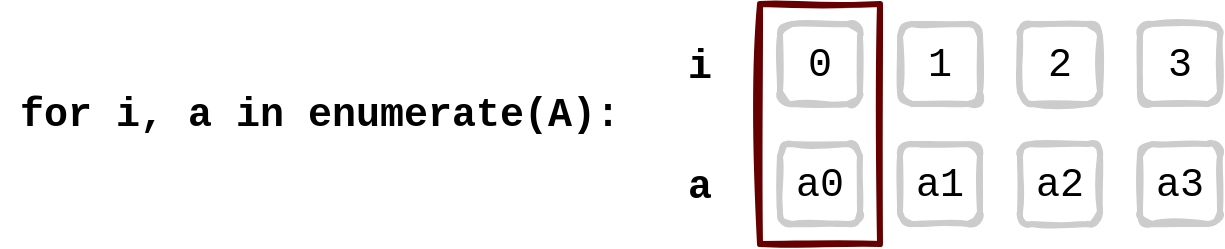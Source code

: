 <mxfile>
    <diagram id="KKcilhX_-PsfVYI2Bg5r" name="Page-1">
        <mxGraphModel dx="818" dy="394" grid="1" gridSize="10" guides="1" tooltips="1" connect="1" arrows="1" fold="1" page="1" pageScale="1" pageWidth="827" pageHeight="1169" math="0" shadow="0">
            <root>
                <mxCell id="0"/>
                <mxCell id="1" parent="0"/>
                <mxCell id="18" value="&lt;b&gt;for i, a in enumerate(A):&lt;/b&gt;" style="text;html=1;strokeColor=none;fillColor=none;align=center;verticalAlign=middle;whiteSpace=wrap;rounded=0;shadow=0;glass=0;sketch=1;fontFamily=Courier New;fontSize=20;" parent="1" vertex="1">
                    <mxGeometry x="30" y="130" width="320" height="30" as="geometry"/>
                </mxCell>
                <mxCell id="3" value="&lt;font style=&quot;font-size: 20px&quot;&gt;a0&lt;/font&gt;" style="rounded=1;whiteSpace=wrap;html=1;fontFamily=Courier New;fontSize=24;strokeWidth=3;glass=0;shadow=0;sketch=1;strokeColor=#CCCCCC;" parent="1" vertex="1">
                    <mxGeometry x="420" y="160" width="40" height="40" as="geometry"/>
                </mxCell>
                <mxCell id="4" value="&lt;font style=&quot;font-size: 20px&quot;&gt;a1&lt;/font&gt;" style="rounded=1;whiteSpace=wrap;html=1;fontFamily=Courier New;fontSize=24;strokeWidth=3;glass=0;shadow=0;sketch=1;strokeColor=#CCCCCC;" parent="1" vertex="1">
                    <mxGeometry x="480" y="160" width="40" height="40" as="geometry"/>
                </mxCell>
                <mxCell id="5" value="&lt;font style=&quot;font-size: 20px&quot;&gt;a2&lt;/font&gt;" style="rounded=1;whiteSpace=wrap;html=1;fontFamily=Courier New;fontSize=24;strokeWidth=3;glass=0;shadow=0;sketch=1;strokeColor=#CCCCCC;" parent="1" vertex="1">
                    <mxGeometry x="540" y="160" width="40" height="40" as="geometry"/>
                </mxCell>
                <mxCell id="19" value="&lt;font style=&quot;font-size: 20px&quot;&gt;a3&lt;/font&gt;" style="rounded=1;whiteSpace=wrap;html=1;fontFamily=Courier New;fontSize=24;strokeWidth=3;glass=0;shadow=0;sketch=1;strokeColor=#CCCCCC;" vertex="1" parent="1">
                    <mxGeometry x="600" y="160" width="40" height="40" as="geometry"/>
                </mxCell>
                <mxCell id="20" value="&lt;font style=&quot;font-size: 20px&quot;&gt;0&lt;/font&gt;" style="rounded=1;whiteSpace=wrap;html=1;fontFamily=Courier New;fontSize=24;strokeWidth=3;glass=0;shadow=0;sketch=1;strokeColor=#CCCCCC;" vertex="1" parent="1">
                    <mxGeometry x="420" y="100" width="40" height="40" as="geometry"/>
                </mxCell>
                <mxCell id="21" value="&lt;font style=&quot;font-size: 20px&quot;&gt;1&lt;/font&gt;" style="rounded=1;whiteSpace=wrap;html=1;fontFamily=Courier New;fontSize=24;strokeWidth=3;glass=0;shadow=0;sketch=1;strokeColor=#CCCCCC;" vertex="1" parent="1">
                    <mxGeometry x="480" y="100" width="40" height="40" as="geometry"/>
                </mxCell>
                <mxCell id="22" value="&lt;font style=&quot;font-size: 20px&quot;&gt;2&lt;/font&gt;" style="rounded=1;whiteSpace=wrap;html=1;fontFamily=Courier New;fontSize=24;strokeWidth=3;glass=0;shadow=0;sketch=1;strokeColor=#CCCCCC;" vertex="1" parent="1">
                    <mxGeometry x="540" y="100" width="40" height="40" as="geometry"/>
                </mxCell>
                <mxCell id="23" value="&lt;font style=&quot;font-size: 20px&quot;&gt;3&lt;/font&gt;" style="rounded=1;whiteSpace=wrap;html=1;fontFamily=Courier New;fontSize=24;strokeWidth=3;glass=0;shadow=0;sketch=1;strokeColor=#CCCCCC;" vertex="1" parent="1">
                    <mxGeometry x="600" y="100" width="40" height="40" as="geometry"/>
                </mxCell>
                <mxCell id="24" value="" style="rounded=0;whiteSpace=wrap;html=1;fillColor=none;strokeColor=#660000;strokeWidth=3;sketch=1;" vertex="1" parent="1">
                    <mxGeometry x="410" y="90" width="60" height="120" as="geometry"/>
                </mxCell>
                <mxCell id="29" value="&lt;b&gt;i&lt;/b&gt;" style="text;html=1;strokeColor=none;fillColor=none;align=center;verticalAlign=middle;whiteSpace=wrap;rounded=0;shadow=0;glass=0;sketch=1;fontFamily=Courier New;fontSize=20;" vertex="1" parent="1">
                    <mxGeometry x="360" y="106" width="40" height="30" as="geometry"/>
                </mxCell>
                <mxCell id="30" value="&lt;b&gt;a&lt;/b&gt;" style="text;html=1;strokeColor=none;fillColor=none;align=center;verticalAlign=middle;whiteSpace=wrap;rounded=0;shadow=0;glass=0;sketch=1;fontFamily=Courier New;fontSize=20;" vertex="1" parent="1">
                    <mxGeometry x="360" y="166" width="40" height="30" as="geometry"/>
                </mxCell>
            </root>
        </mxGraphModel>
    </diagram>
</mxfile>